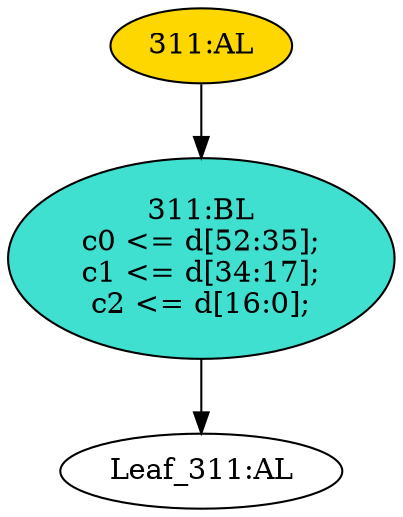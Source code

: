 strict digraph "" {
	node [label="\N"];
	"311:BL"	 [ast="<pyverilog.vparser.ast.Block object at 0x7f80da3f0990>",
		fillcolor=turquoise,
		label="311:BL
c0 <= d[52:35];
c1 <= d[34:17];
c2 <= d[16:0];",
		statements="[<pyverilog.vparser.ast.NonblockingSubstitution object at 0x7f80da3f0e10>, <pyverilog.vparser.ast.NonblockingSubstitution object \
at 0x7f80da3f0090>, <pyverilog.vparser.ast.NonblockingSubstitution object at 0x7f80da3f0510>]",
		style=filled,
		typ=Block];
	"Leaf_311:AL"	 [def_var="['c2', 'c1', 'c0']",
		label="Leaf_311:AL"];
	"311:BL" -> "Leaf_311:AL"	 [cond="[]",
		lineno=None];
	"311:AL"	 [ast="<pyverilog.vparser.ast.Always object at 0x7f80da3f0bd0>",
		clk_sens=True,
		fillcolor=gold,
		label="311:AL",
		sens="['clk']",
		statements="[]",
		style=filled,
		typ=Always,
		use_var="['d']"];
	"311:AL" -> "311:BL"	 [cond="[]",
		lineno=None];
}
